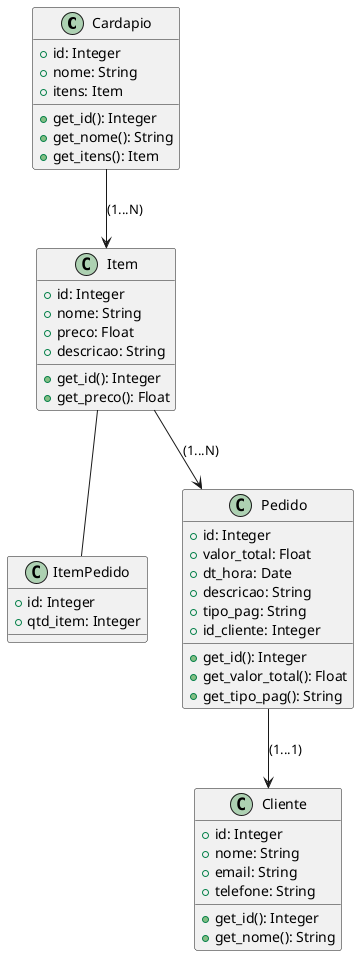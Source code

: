 @startuml restauranteUml

class Cardapio {
    + id: Integer
    + nome: String
    + itens: Item

    + get_id(): Integer
    + get_nome(): String
    + get_itens(): Item
}

class Item {
    + id: Integer
    + nome: String
    + preco: Float
    + descricao: String

    + get_id(): Integer
    + get_preco(): Float
}

class ItemPedido {
    + id: Integer
    + qtd_item: Integer
}

class Pedido {
    + id: Integer
    + valor_total: Float
    + dt_hora: Date
    + descricao: String
    + tipo_pag: String
    + id_cliente: Integer

    + get_id(): Integer
    + get_valor_total(): Float
    + get_tipo_pag(): String
}

class Cliente {
    + id: Integer
    + nome: String
    + email: String
    + telefone: String

    + get_id(): Integer
    + get_nome(): String
}

Cardapio --> Item: (1...N)
Item -- ItemPedido
Item --> Pedido: (1...N)
Pedido --> Cliente: (1...1)

@enduml
